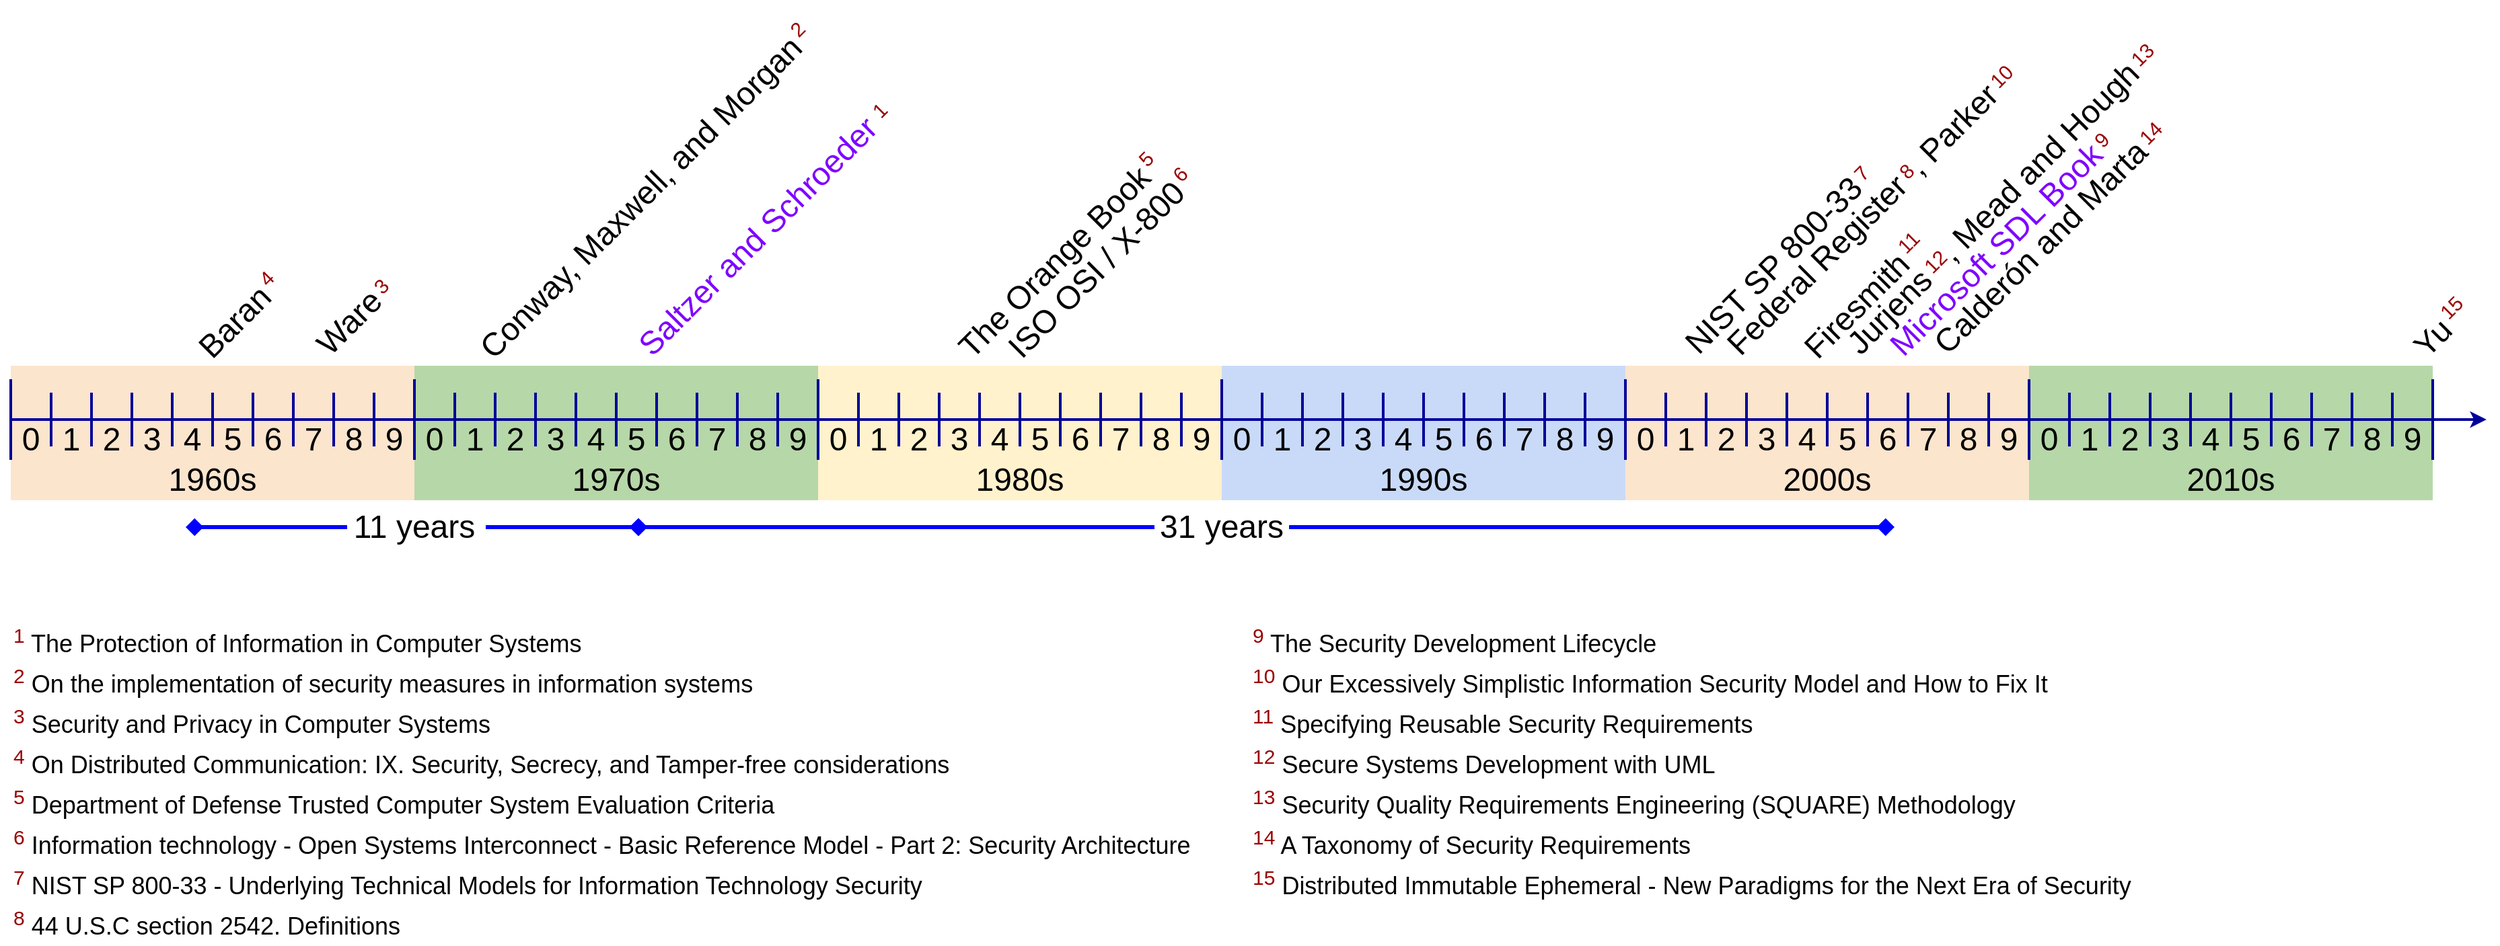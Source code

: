 <mxfile version="22.0.3" type="device">
  <diagram name="Page-1" id="gusNZirbSwCRtQc3CByx">
    <mxGraphModel dx="2473" dy="981" grid="1" gridSize="10" guides="1" tooltips="1" connect="1" arrows="1" fold="1" page="0" pageScale="1" pageWidth="850" pageHeight="1100" math="0" shadow="0">
      <root>
        <mxCell id="0" />
        <mxCell id="aqVbvqTBp94p9ZoE7eEu-1" value="timeline" parent="0" />
        <mxCell id="aqVbvqTBp94p9ZoE7eEu-119" value="" style="rounded=0;whiteSpace=wrap;html=1;strokeColor=none;fillColor=#fce5cd;" parent="aqVbvqTBp94p9ZoE7eEu-1" vertex="1">
          <mxGeometry x="40" y="560" width="300" height="100" as="geometry" />
        </mxCell>
        <mxCell id="aqVbvqTBp94p9ZoE7eEu-120" value="" style="rounded=0;whiteSpace=wrap;html=1;strokeColor=none;fillColor=#b6d7a8;" parent="aqVbvqTBp94p9ZoE7eEu-1" vertex="1">
          <mxGeometry x="340" y="560" width="300" height="100" as="geometry" />
        </mxCell>
        <mxCell id="aqVbvqTBp94p9ZoE7eEu-121" value="" style="rounded=0;whiteSpace=wrap;html=1;strokeColor=none;fillColor=#C9DAF8;" parent="aqVbvqTBp94p9ZoE7eEu-1" vertex="1">
          <mxGeometry x="940" y="560" width="300" height="100" as="geometry" />
        </mxCell>
        <mxCell id="aqVbvqTBp94p9ZoE7eEu-122" value="" style="rounded=0;whiteSpace=wrap;html=1;strokeColor=none;fillColor=#FFF2CC;" parent="aqVbvqTBp94p9ZoE7eEu-1" vertex="1">
          <mxGeometry x="640" y="560" width="300" height="100" as="geometry" />
        </mxCell>
        <mxCell id="aqVbvqTBp94p9ZoE7eEu-4" value="" style="endArrow=none;html=1;rounded=0;strokeWidth=2;strokeColor=#000099;" parent="aqVbvqTBp94p9ZoE7eEu-1" edge="1">
          <mxGeometry width="50" height="50" relative="1" as="geometry">
            <mxPoint x="40" y="630" as="sourcePoint" />
            <mxPoint x="40" y="570" as="targetPoint" />
          </mxGeometry>
        </mxCell>
        <mxCell id="aqVbvqTBp94p9ZoE7eEu-5" value="" style="endArrow=none;html=1;rounded=0;strokeWidth=2;strokeColor=#000099;" parent="aqVbvqTBp94p9ZoE7eEu-1" edge="1">
          <mxGeometry width="50" height="50" relative="1" as="geometry">
            <mxPoint x="70" y="620" as="sourcePoint" />
            <mxPoint x="70" y="580" as="targetPoint" />
          </mxGeometry>
        </mxCell>
        <mxCell id="aqVbvqTBp94p9ZoE7eEu-8" value="" style="endArrow=none;html=1;rounded=0;strokeWidth=2;strokeColor=#000099;" parent="aqVbvqTBp94p9ZoE7eEu-1" edge="1">
          <mxGeometry width="50" height="50" relative="1" as="geometry">
            <mxPoint x="100" y="620" as="sourcePoint" />
            <mxPoint x="100" y="580" as="targetPoint" />
          </mxGeometry>
        </mxCell>
        <mxCell id="aqVbvqTBp94p9ZoE7eEu-9" value="" style="endArrow=none;html=1;rounded=0;strokeWidth=2;strokeColor=#000099;" parent="aqVbvqTBp94p9ZoE7eEu-1" edge="1">
          <mxGeometry width="50" height="50" relative="1" as="geometry">
            <mxPoint x="130" y="620" as="sourcePoint" />
            <mxPoint x="130" y="580" as="targetPoint" />
          </mxGeometry>
        </mxCell>
        <mxCell id="aqVbvqTBp94p9ZoE7eEu-10" value="" style="endArrow=none;html=1;rounded=0;strokeWidth=2;strokeColor=#000099;" parent="aqVbvqTBp94p9ZoE7eEu-1" edge="1">
          <mxGeometry width="50" height="50" relative="1" as="geometry">
            <mxPoint x="160" y="620" as="sourcePoint" />
            <mxPoint x="160" y="580" as="targetPoint" />
          </mxGeometry>
        </mxCell>
        <mxCell id="aqVbvqTBp94p9ZoE7eEu-19" value="" style="endArrow=none;html=1;rounded=0;strokeWidth=2;strokeColor=#000099;" parent="aqVbvqTBp94p9ZoE7eEu-1" edge="1">
          <mxGeometry width="50" height="50" relative="1" as="geometry">
            <mxPoint x="190" y="620" as="sourcePoint" />
            <mxPoint x="190" y="580" as="targetPoint" />
          </mxGeometry>
        </mxCell>
        <mxCell id="aqVbvqTBp94p9ZoE7eEu-20" value="" style="endArrow=none;html=1;rounded=0;strokeWidth=2;strokeColor=#000099;" parent="aqVbvqTBp94p9ZoE7eEu-1" edge="1">
          <mxGeometry width="50" height="50" relative="1" as="geometry">
            <mxPoint x="220" y="620" as="sourcePoint" />
            <mxPoint x="220" y="580" as="targetPoint" />
          </mxGeometry>
        </mxCell>
        <mxCell id="aqVbvqTBp94p9ZoE7eEu-21" value="" style="endArrow=none;html=1;rounded=0;strokeWidth=2;strokeColor=#000099;" parent="aqVbvqTBp94p9ZoE7eEu-1" edge="1">
          <mxGeometry width="50" height="50" relative="1" as="geometry">
            <mxPoint x="250" y="620" as="sourcePoint" />
            <mxPoint x="250" y="580" as="targetPoint" />
          </mxGeometry>
        </mxCell>
        <mxCell id="aqVbvqTBp94p9ZoE7eEu-22" value="" style="endArrow=none;html=1;rounded=0;strokeWidth=2;strokeColor=#000099;" parent="aqVbvqTBp94p9ZoE7eEu-1" edge="1">
          <mxGeometry width="50" height="50" relative="1" as="geometry">
            <mxPoint x="280" y="620" as="sourcePoint" />
            <mxPoint x="280" y="580" as="targetPoint" />
          </mxGeometry>
        </mxCell>
        <mxCell id="aqVbvqTBp94p9ZoE7eEu-23" value="" style="endArrow=none;html=1;rounded=0;strokeWidth=2;strokeColor=#000099;" parent="aqVbvqTBp94p9ZoE7eEu-1" edge="1">
          <mxGeometry width="50" height="50" relative="1" as="geometry">
            <mxPoint x="310" y="620" as="sourcePoint" />
            <mxPoint x="310" y="580" as="targetPoint" />
          </mxGeometry>
        </mxCell>
        <mxCell id="aqVbvqTBp94p9ZoE7eEu-24" value="" style="endArrow=none;html=1;rounded=0;strokeWidth=2;strokeColor=#000099;" parent="aqVbvqTBp94p9ZoE7eEu-1" edge="1">
          <mxGeometry width="50" height="50" relative="1" as="geometry">
            <mxPoint x="400" y="620" as="sourcePoint" />
            <mxPoint x="400" y="580" as="targetPoint" />
          </mxGeometry>
        </mxCell>
        <mxCell id="aqVbvqTBp94p9ZoE7eEu-25" value="" style="endArrow=none;html=1;rounded=0;strokeWidth=2;strokeColor=#000099;" parent="aqVbvqTBp94p9ZoE7eEu-1" edge="1">
          <mxGeometry width="50" height="50" relative="1" as="geometry">
            <mxPoint x="370" y="620" as="sourcePoint" />
            <mxPoint x="370" y="580" as="targetPoint" />
          </mxGeometry>
        </mxCell>
        <mxCell id="aqVbvqTBp94p9ZoE7eEu-29" value="&lt;font style=&quot;font-size: 24px;&quot;&gt;0&lt;/font&gt;" style="text;html=1;strokeColor=none;fillColor=none;align=center;verticalAlign=middle;whiteSpace=wrap;rounded=0;" parent="aqVbvqTBp94p9ZoE7eEu-1" vertex="1">
          <mxGeometry x="40" y="600" width="30" height="30" as="geometry" />
        </mxCell>
        <mxCell id="aqVbvqTBp94p9ZoE7eEu-30" value="&lt;span style=&quot;font-size: 24px;&quot;&gt;1&lt;/span&gt;" style="text;html=1;strokeColor=none;fillColor=none;align=center;verticalAlign=middle;whiteSpace=wrap;rounded=0;" parent="aqVbvqTBp94p9ZoE7eEu-1" vertex="1">
          <mxGeometry x="70" y="600" width="30" height="30" as="geometry" />
        </mxCell>
        <mxCell id="aqVbvqTBp94p9ZoE7eEu-31" value="&lt;font style=&quot;font-size: 24px;&quot;&gt;3&lt;/font&gt;" style="text;html=1;strokeColor=none;fillColor=none;align=center;verticalAlign=middle;whiteSpace=wrap;rounded=0;" parent="aqVbvqTBp94p9ZoE7eEu-1" vertex="1">
          <mxGeometry x="130" y="600" width="30" height="30" as="geometry" />
        </mxCell>
        <mxCell id="aqVbvqTBp94p9ZoE7eEu-32" value="&lt;font style=&quot;font-size: 24px;&quot;&gt;2&lt;/font&gt;" style="text;html=1;strokeColor=none;fillColor=none;align=center;verticalAlign=middle;whiteSpace=wrap;rounded=0;" parent="aqVbvqTBp94p9ZoE7eEu-1" vertex="1">
          <mxGeometry x="100" y="600" width="30" height="30" as="geometry" />
        </mxCell>
        <mxCell id="aqVbvqTBp94p9ZoE7eEu-33" value="&lt;font style=&quot;font-size: 24px;&quot;&gt;4&lt;/font&gt;" style="text;html=1;strokeColor=none;fillColor=none;align=center;verticalAlign=middle;whiteSpace=wrap;rounded=0;" parent="aqVbvqTBp94p9ZoE7eEu-1" vertex="1">
          <mxGeometry x="160" y="600" width="30" height="30" as="geometry" />
        </mxCell>
        <mxCell id="aqVbvqTBp94p9ZoE7eEu-34" value="&lt;font style=&quot;font-size: 24px;&quot;&gt;5&lt;/font&gt;" style="text;html=1;strokeColor=none;fillColor=none;align=center;verticalAlign=middle;whiteSpace=wrap;rounded=0;" parent="aqVbvqTBp94p9ZoE7eEu-1" vertex="1">
          <mxGeometry x="190" y="600" width="30" height="30" as="geometry" />
        </mxCell>
        <mxCell id="aqVbvqTBp94p9ZoE7eEu-35" value="&lt;font style=&quot;font-size: 24px;&quot;&gt;6&lt;/font&gt;" style="text;html=1;strokeColor=none;fillColor=none;align=center;verticalAlign=middle;whiteSpace=wrap;rounded=0;" parent="aqVbvqTBp94p9ZoE7eEu-1" vertex="1">
          <mxGeometry x="220" y="600" width="30" height="30" as="geometry" />
        </mxCell>
        <mxCell id="aqVbvqTBp94p9ZoE7eEu-36" value="&lt;font style=&quot;font-size: 24px;&quot;&gt;7&lt;/font&gt;" style="text;html=1;strokeColor=none;fillColor=none;align=center;verticalAlign=middle;whiteSpace=wrap;rounded=0;" parent="aqVbvqTBp94p9ZoE7eEu-1" vertex="1">
          <mxGeometry x="250" y="600" width="30" height="30" as="geometry" />
        </mxCell>
        <mxCell id="aqVbvqTBp94p9ZoE7eEu-37" value="&lt;font style=&quot;font-size: 24px;&quot;&gt;8&lt;/font&gt;" style="text;html=1;strokeColor=none;fillColor=none;align=center;verticalAlign=middle;whiteSpace=wrap;rounded=0;" parent="aqVbvqTBp94p9ZoE7eEu-1" vertex="1">
          <mxGeometry x="280" y="600" width="30" height="30" as="geometry" />
        </mxCell>
        <mxCell id="aqVbvqTBp94p9ZoE7eEu-38" value="&lt;font style=&quot;font-size: 24px;&quot;&gt;9&lt;/font&gt;" style="text;html=1;strokeColor=none;fillColor=none;align=center;verticalAlign=middle;whiteSpace=wrap;rounded=0;" parent="aqVbvqTBp94p9ZoE7eEu-1" vertex="1">
          <mxGeometry x="310" y="600" width="30" height="30" as="geometry" />
        </mxCell>
        <mxCell id="aqVbvqTBp94p9ZoE7eEu-41" value="" style="endArrow=none;html=1;rounded=0;strokeWidth=2;strokeColor=#000099;" parent="aqVbvqTBp94p9ZoE7eEu-1" edge="1">
          <mxGeometry width="50" height="50" relative="1" as="geometry">
            <mxPoint x="340" y="630" as="sourcePoint" />
            <mxPoint x="340" y="570" as="targetPoint" />
          </mxGeometry>
        </mxCell>
        <mxCell id="aqVbvqTBp94p9ZoE7eEu-42" value="" style="endArrow=none;html=1;rounded=0;strokeWidth=2;strokeColor=#000099;" parent="aqVbvqTBp94p9ZoE7eEu-1" edge="1">
          <mxGeometry width="50" height="50" relative="1" as="geometry">
            <mxPoint x="430" y="620" as="sourcePoint" />
            <mxPoint x="430" y="580" as="targetPoint" />
          </mxGeometry>
        </mxCell>
        <mxCell id="aqVbvqTBp94p9ZoE7eEu-43" value="" style="endArrow=none;html=1;rounded=0;strokeWidth=2;strokeColor=#000099;" parent="aqVbvqTBp94p9ZoE7eEu-1" edge="1">
          <mxGeometry width="50" height="50" relative="1" as="geometry">
            <mxPoint x="460" y="620" as="sourcePoint" />
            <mxPoint x="460" y="580" as="targetPoint" />
          </mxGeometry>
        </mxCell>
        <mxCell id="aqVbvqTBp94p9ZoE7eEu-44" value="" style="endArrow=none;html=1;rounded=0;strokeWidth=2;strokeColor=#000099;" parent="aqVbvqTBp94p9ZoE7eEu-1" edge="1">
          <mxGeometry width="50" height="50" relative="1" as="geometry">
            <mxPoint x="490" y="620" as="sourcePoint" />
            <mxPoint x="490" y="580" as="targetPoint" />
          </mxGeometry>
        </mxCell>
        <mxCell id="aqVbvqTBp94p9ZoE7eEu-45" value="" style="endArrow=none;html=1;rounded=0;strokeWidth=2;strokeColor=#000099;" parent="aqVbvqTBp94p9ZoE7eEu-1" edge="1">
          <mxGeometry width="50" height="50" relative="1" as="geometry">
            <mxPoint x="520" y="620" as="sourcePoint" />
            <mxPoint x="520" y="580" as="targetPoint" />
          </mxGeometry>
        </mxCell>
        <mxCell id="aqVbvqTBp94p9ZoE7eEu-46" value="" style="endArrow=none;html=1;rounded=0;strokeWidth=2;strokeColor=#000099;" parent="aqVbvqTBp94p9ZoE7eEu-1" edge="1">
          <mxGeometry width="50" height="50" relative="1" as="geometry">
            <mxPoint x="550" y="620" as="sourcePoint" />
            <mxPoint x="550" y="580" as="targetPoint" />
          </mxGeometry>
        </mxCell>
        <mxCell id="aqVbvqTBp94p9ZoE7eEu-47" value="" style="endArrow=none;html=1;rounded=0;strokeWidth=2;strokeColor=#000099;" parent="aqVbvqTBp94p9ZoE7eEu-1" edge="1">
          <mxGeometry width="50" height="50" relative="1" as="geometry">
            <mxPoint x="580" y="620" as="sourcePoint" />
            <mxPoint x="580" y="580" as="targetPoint" />
          </mxGeometry>
        </mxCell>
        <mxCell id="aqVbvqTBp94p9ZoE7eEu-48" value="" style="endArrow=none;html=1;rounded=0;strokeWidth=2;strokeColor=#000099;" parent="aqVbvqTBp94p9ZoE7eEu-1" edge="1">
          <mxGeometry width="50" height="50" relative="1" as="geometry">
            <mxPoint x="610" y="620" as="sourcePoint" />
            <mxPoint x="610" y="580" as="targetPoint" />
          </mxGeometry>
        </mxCell>
        <mxCell id="aqVbvqTBp94p9ZoE7eEu-49" value="" style="endArrow=none;html=1;rounded=0;strokeWidth=2;strokeColor=#000099;" parent="aqVbvqTBp94p9ZoE7eEu-1" edge="1">
          <mxGeometry width="50" height="50" relative="1" as="geometry">
            <mxPoint x="760" y="620" as="sourcePoint" />
            <mxPoint x="760" y="580" as="targetPoint" />
          </mxGeometry>
        </mxCell>
        <mxCell id="aqVbvqTBp94p9ZoE7eEu-50" value="" style="endArrow=none;html=1;rounded=0;strokeWidth=2;strokeColor=#000099;" parent="aqVbvqTBp94p9ZoE7eEu-1" edge="1">
          <mxGeometry width="50" height="50" relative="1" as="geometry">
            <mxPoint x="670" y="620" as="sourcePoint" />
            <mxPoint x="670" y="580" as="targetPoint" />
          </mxGeometry>
        </mxCell>
        <mxCell id="aqVbvqTBp94p9ZoE7eEu-51" value="" style="endArrow=none;html=1;rounded=0;strokeWidth=2;strokeColor=#000099;" parent="aqVbvqTBp94p9ZoE7eEu-1" edge="1">
          <mxGeometry width="50" height="50" relative="1" as="geometry">
            <mxPoint x="700" y="620" as="sourcePoint" />
            <mxPoint x="700" y="580" as="targetPoint" />
          </mxGeometry>
        </mxCell>
        <mxCell id="aqVbvqTBp94p9ZoE7eEu-52" value="" style="endArrow=none;html=1;rounded=0;strokeWidth=2;strokeColor=#000099;" parent="aqVbvqTBp94p9ZoE7eEu-1" edge="1">
          <mxGeometry width="50" height="50" relative="1" as="geometry">
            <mxPoint x="730" y="620" as="sourcePoint" />
            <mxPoint x="730" y="580" as="targetPoint" />
          </mxGeometry>
        </mxCell>
        <mxCell id="aqVbvqTBp94p9ZoE7eEu-65" value="" style="endArrow=none;html=1;rounded=0;strokeWidth=2;strokeColor=#000099;" parent="aqVbvqTBp94p9ZoE7eEu-1" edge="1">
          <mxGeometry width="50" height="50" relative="1" as="geometry">
            <mxPoint x="640" y="630" as="sourcePoint" />
            <mxPoint x="640" y="570" as="targetPoint" />
          </mxGeometry>
        </mxCell>
        <mxCell id="aqVbvqTBp94p9ZoE7eEu-66" value="" style="endArrow=none;html=1;rounded=0;strokeWidth=2;strokeColor=#000099;" parent="aqVbvqTBp94p9ZoE7eEu-1" edge="1">
          <mxGeometry width="50" height="50" relative="1" as="geometry">
            <mxPoint x="790" y="620" as="sourcePoint" />
            <mxPoint x="790" y="580" as="targetPoint" />
          </mxGeometry>
        </mxCell>
        <mxCell id="aqVbvqTBp94p9ZoE7eEu-67" value="" style="endArrow=none;html=1;rounded=0;strokeWidth=2;strokeColor=#000099;" parent="aqVbvqTBp94p9ZoE7eEu-1" edge="1">
          <mxGeometry width="50" height="50" relative="1" as="geometry">
            <mxPoint x="820" y="620" as="sourcePoint" />
            <mxPoint x="820" y="580" as="targetPoint" />
          </mxGeometry>
        </mxCell>
        <mxCell id="aqVbvqTBp94p9ZoE7eEu-68" value="" style="endArrow=none;html=1;rounded=0;strokeWidth=2;strokeColor=#000099;" parent="aqVbvqTBp94p9ZoE7eEu-1" edge="1">
          <mxGeometry width="50" height="50" relative="1" as="geometry">
            <mxPoint x="850" y="620" as="sourcePoint" />
            <mxPoint x="850" y="580" as="targetPoint" />
          </mxGeometry>
        </mxCell>
        <mxCell id="aqVbvqTBp94p9ZoE7eEu-69" value="" style="endArrow=none;html=1;rounded=0;strokeWidth=2;strokeColor=#000099;" parent="aqVbvqTBp94p9ZoE7eEu-1" edge="1">
          <mxGeometry width="50" height="50" relative="1" as="geometry">
            <mxPoint x="880" y="620" as="sourcePoint" />
            <mxPoint x="880" y="580" as="targetPoint" />
          </mxGeometry>
        </mxCell>
        <mxCell id="aqVbvqTBp94p9ZoE7eEu-70" value="" style="endArrow=none;html=1;rounded=0;strokeWidth=2;strokeColor=#000099;" parent="aqVbvqTBp94p9ZoE7eEu-1" edge="1">
          <mxGeometry width="50" height="50" relative="1" as="geometry">
            <mxPoint x="910" y="620" as="sourcePoint" />
            <mxPoint x="910" y="580" as="targetPoint" />
          </mxGeometry>
        </mxCell>
        <mxCell id="aqVbvqTBp94p9ZoE7eEu-71" value="" style="endArrow=none;html=1;rounded=0;strokeWidth=2;strokeColor=#000099;" parent="aqVbvqTBp94p9ZoE7eEu-1" edge="1">
          <mxGeometry width="50" height="50" relative="1" as="geometry">
            <mxPoint x="1120" y="620" as="sourcePoint" />
            <mxPoint x="1120" y="580" as="targetPoint" />
          </mxGeometry>
        </mxCell>
        <mxCell id="aqVbvqTBp94p9ZoE7eEu-72" value="" style="endArrow=none;html=1;rounded=0;strokeWidth=2;strokeColor=#000099;" parent="aqVbvqTBp94p9ZoE7eEu-1" edge="1">
          <mxGeometry width="50" height="50" relative="1" as="geometry">
            <mxPoint x="970" y="620" as="sourcePoint" />
            <mxPoint x="970" y="580" as="targetPoint" />
          </mxGeometry>
        </mxCell>
        <mxCell id="aqVbvqTBp94p9ZoE7eEu-73" value="" style="endArrow=none;html=1;rounded=0;strokeWidth=2;strokeColor=#000099;" parent="aqVbvqTBp94p9ZoE7eEu-1" edge="1">
          <mxGeometry width="50" height="50" relative="1" as="geometry">
            <mxPoint x="1000" y="620" as="sourcePoint" />
            <mxPoint x="1000" y="580" as="targetPoint" />
          </mxGeometry>
        </mxCell>
        <mxCell id="aqVbvqTBp94p9ZoE7eEu-74" value="" style="endArrow=none;html=1;rounded=0;strokeWidth=2;strokeColor=#000099;" parent="aqVbvqTBp94p9ZoE7eEu-1" edge="1">
          <mxGeometry width="50" height="50" relative="1" as="geometry">
            <mxPoint x="1030" y="620" as="sourcePoint" />
            <mxPoint x="1030" y="580" as="targetPoint" />
          </mxGeometry>
        </mxCell>
        <mxCell id="aqVbvqTBp94p9ZoE7eEu-75" value="" style="endArrow=none;html=1;rounded=0;strokeWidth=2;strokeColor=#000099;" parent="aqVbvqTBp94p9ZoE7eEu-1" edge="1">
          <mxGeometry width="50" height="50" relative="1" as="geometry">
            <mxPoint x="1060" y="620" as="sourcePoint" />
            <mxPoint x="1060" y="580" as="targetPoint" />
          </mxGeometry>
        </mxCell>
        <mxCell id="aqVbvqTBp94p9ZoE7eEu-76" value="" style="endArrow=none;html=1;rounded=0;strokeWidth=2;strokeColor=#000099;" parent="aqVbvqTBp94p9ZoE7eEu-1" edge="1">
          <mxGeometry width="50" height="50" relative="1" as="geometry">
            <mxPoint x="1090" y="620" as="sourcePoint" />
            <mxPoint x="1090" y="580" as="targetPoint" />
          </mxGeometry>
        </mxCell>
        <mxCell id="aqVbvqTBp94p9ZoE7eEu-89" value="" style="endArrow=none;html=1;rounded=0;strokeWidth=2;strokeColor=#000099;" parent="aqVbvqTBp94p9ZoE7eEu-1" edge="1">
          <mxGeometry width="50" height="50" relative="1" as="geometry">
            <mxPoint x="940" y="630" as="sourcePoint" />
            <mxPoint x="940" y="570" as="targetPoint" />
          </mxGeometry>
        </mxCell>
        <mxCell id="aqVbvqTBp94p9ZoE7eEu-90" value="" style="endArrow=none;html=1;rounded=0;strokeWidth=2;strokeColor=#000099;" parent="aqVbvqTBp94p9ZoE7eEu-1" edge="1">
          <mxGeometry width="50" height="50" relative="1" as="geometry">
            <mxPoint x="1150" y="620" as="sourcePoint" />
            <mxPoint x="1150" y="580" as="targetPoint" />
          </mxGeometry>
        </mxCell>
        <mxCell id="aqVbvqTBp94p9ZoE7eEu-91" value="" style="endArrow=none;html=1;rounded=0;strokeWidth=2;strokeColor=#000099;" parent="aqVbvqTBp94p9ZoE7eEu-1" edge="1">
          <mxGeometry width="50" height="50" relative="1" as="geometry">
            <mxPoint x="1180" y="620" as="sourcePoint" />
            <mxPoint x="1180" y="580" as="targetPoint" />
          </mxGeometry>
        </mxCell>
        <mxCell id="aqVbvqTBp94p9ZoE7eEu-92" value="" style="endArrow=none;html=1;rounded=0;strokeWidth=2;strokeColor=#000099;" parent="aqVbvqTBp94p9ZoE7eEu-1" edge="1">
          <mxGeometry width="50" height="50" relative="1" as="geometry">
            <mxPoint x="1210" y="620" as="sourcePoint" />
            <mxPoint x="1210" y="580" as="targetPoint" />
          </mxGeometry>
        </mxCell>
        <mxCell id="aqVbvqTBp94p9ZoE7eEu-115" value="&lt;font style=&quot;font-size: 24px;&quot;&gt;1960s&lt;/font&gt;" style="text;html=1;strokeColor=none;fillColor=none;align=center;verticalAlign=middle;whiteSpace=wrap;rounded=0;" parent="aqVbvqTBp94p9ZoE7eEu-1" vertex="1">
          <mxGeometry x="40" y="630" width="300" height="30" as="geometry" />
        </mxCell>
        <mxCell id="aqVbvqTBp94p9ZoE7eEu-116" value="&lt;font style=&quot;font-size: 24px;&quot;&gt;1970s&lt;/font&gt;" style="text;html=1;strokeColor=none;fillColor=none;align=center;verticalAlign=middle;whiteSpace=wrap;rounded=0;" parent="aqVbvqTBp94p9ZoE7eEu-1" vertex="1">
          <mxGeometry x="340" y="630" width="300" height="30" as="geometry" />
        </mxCell>
        <mxCell id="aqVbvqTBp94p9ZoE7eEu-117" value="&lt;font style=&quot;font-size: 24px;&quot;&gt;1990s&lt;/font&gt;" style="text;html=1;strokeColor=none;fillColor=none;align=center;verticalAlign=middle;whiteSpace=wrap;rounded=0;" parent="aqVbvqTBp94p9ZoE7eEu-1" vertex="1">
          <mxGeometry x="940" y="630" width="300" height="30" as="geometry" />
        </mxCell>
        <mxCell id="aqVbvqTBp94p9ZoE7eEu-118" value="&lt;font style=&quot;font-size: 24px;&quot;&gt;1980s&lt;/font&gt;" style="text;html=1;strokeColor=none;fillColor=none;align=center;verticalAlign=middle;whiteSpace=wrap;rounded=0;" parent="aqVbvqTBp94p9ZoE7eEu-1" vertex="1">
          <mxGeometry x="640" y="630" width="300" height="30" as="geometry" />
        </mxCell>
        <mxCell id="MMa_PPsF2fyLMhipfHgI-11" value="&lt;font style=&quot;font-size: 24px;&quot;&gt;0&lt;/font&gt;" style="text;html=1;strokeColor=none;fillColor=none;align=center;verticalAlign=middle;whiteSpace=wrap;rounded=0;" parent="aqVbvqTBp94p9ZoE7eEu-1" vertex="1">
          <mxGeometry x="340" y="600" width="30" height="30" as="geometry" />
        </mxCell>
        <mxCell id="MMa_PPsF2fyLMhipfHgI-12" value="&lt;span style=&quot;font-size: 24px;&quot;&gt;1&lt;/span&gt;" style="text;html=1;strokeColor=none;fillColor=none;align=center;verticalAlign=middle;whiteSpace=wrap;rounded=0;" parent="aqVbvqTBp94p9ZoE7eEu-1" vertex="1">
          <mxGeometry x="370" y="600" width="30" height="30" as="geometry" />
        </mxCell>
        <mxCell id="MMa_PPsF2fyLMhipfHgI-13" value="&lt;font style=&quot;font-size: 24px;&quot;&gt;3&lt;/font&gt;" style="text;html=1;strokeColor=none;fillColor=none;align=center;verticalAlign=middle;whiteSpace=wrap;rounded=0;" parent="aqVbvqTBp94p9ZoE7eEu-1" vertex="1">
          <mxGeometry x="430" y="600" width="30" height="30" as="geometry" />
        </mxCell>
        <mxCell id="MMa_PPsF2fyLMhipfHgI-14" value="&lt;font style=&quot;font-size: 24px;&quot;&gt;2&lt;/font&gt;" style="text;html=1;strokeColor=none;fillColor=none;align=center;verticalAlign=middle;whiteSpace=wrap;rounded=0;" parent="aqVbvqTBp94p9ZoE7eEu-1" vertex="1">
          <mxGeometry x="400" y="600" width="30" height="30" as="geometry" />
        </mxCell>
        <mxCell id="MMa_PPsF2fyLMhipfHgI-15" value="&lt;font style=&quot;font-size: 24px;&quot;&gt;4&lt;/font&gt;" style="text;html=1;strokeColor=none;fillColor=none;align=center;verticalAlign=middle;whiteSpace=wrap;rounded=0;" parent="aqVbvqTBp94p9ZoE7eEu-1" vertex="1">
          <mxGeometry x="460" y="600" width="30" height="30" as="geometry" />
        </mxCell>
        <mxCell id="MMa_PPsF2fyLMhipfHgI-16" value="&lt;font style=&quot;font-size: 24px;&quot;&gt;5&lt;/font&gt;" style="text;html=1;strokeColor=none;fillColor=none;align=center;verticalAlign=middle;whiteSpace=wrap;rounded=0;" parent="aqVbvqTBp94p9ZoE7eEu-1" vertex="1">
          <mxGeometry x="490" y="600" width="30" height="30" as="geometry" />
        </mxCell>
        <mxCell id="MMa_PPsF2fyLMhipfHgI-17" value="&lt;font style=&quot;font-size: 24px;&quot;&gt;6&lt;/font&gt;" style="text;html=1;strokeColor=none;fillColor=none;align=center;verticalAlign=middle;whiteSpace=wrap;rounded=0;" parent="aqVbvqTBp94p9ZoE7eEu-1" vertex="1">
          <mxGeometry x="520" y="600" width="30" height="30" as="geometry" />
        </mxCell>
        <mxCell id="MMa_PPsF2fyLMhipfHgI-18" value="&lt;font style=&quot;font-size: 24px;&quot;&gt;7&lt;/font&gt;" style="text;html=1;strokeColor=none;fillColor=none;align=center;verticalAlign=middle;whiteSpace=wrap;rounded=0;" parent="aqVbvqTBp94p9ZoE7eEu-1" vertex="1">
          <mxGeometry x="550" y="600" width="30" height="30" as="geometry" />
        </mxCell>
        <mxCell id="MMa_PPsF2fyLMhipfHgI-19" value="&lt;font style=&quot;font-size: 24px;&quot;&gt;8&lt;/font&gt;" style="text;html=1;strokeColor=none;fillColor=none;align=center;verticalAlign=middle;whiteSpace=wrap;rounded=0;" parent="aqVbvqTBp94p9ZoE7eEu-1" vertex="1">
          <mxGeometry x="580" y="600" width="30" height="30" as="geometry" />
        </mxCell>
        <mxCell id="MMa_PPsF2fyLMhipfHgI-20" value="&lt;font style=&quot;font-size: 24px;&quot;&gt;9&lt;/font&gt;" style="text;html=1;strokeColor=none;fillColor=none;align=center;verticalAlign=middle;whiteSpace=wrap;rounded=0;" parent="aqVbvqTBp94p9ZoE7eEu-1" vertex="1">
          <mxGeometry x="610" y="600" width="30" height="30" as="geometry" />
        </mxCell>
        <mxCell id="MMa_PPsF2fyLMhipfHgI-21" value="&lt;font style=&quot;font-size: 24px;&quot;&gt;0&lt;/font&gt;" style="text;html=1;strokeColor=none;fillColor=none;align=center;verticalAlign=middle;whiteSpace=wrap;rounded=0;" parent="aqVbvqTBp94p9ZoE7eEu-1" vertex="1">
          <mxGeometry x="640" y="600" width="30" height="30" as="geometry" />
        </mxCell>
        <mxCell id="MMa_PPsF2fyLMhipfHgI-22" value="&lt;span style=&quot;font-size: 24px;&quot;&gt;1&lt;/span&gt;" style="text;html=1;strokeColor=none;fillColor=none;align=center;verticalAlign=middle;whiteSpace=wrap;rounded=0;" parent="aqVbvqTBp94p9ZoE7eEu-1" vertex="1">
          <mxGeometry x="670" y="600" width="30" height="30" as="geometry" />
        </mxCell>
        <mxCell id="MMa_PPsF2fyLMhipfHgI-23" value="&lt;font style=&quot;font-size: 24px;&quot;&gt;3&lt;/font&gt;" style="text;html=1;strokeColor=none;fillColor=none;align=center;verticalAlign=middle;whiteSpace=wrap;rounded=0;" parent="aqVbvqTBp94p9ZoE7eEu-1" vertex="1">
          <mxGeometry x="730" y="600" width="30" height="30" as="geometry" />
        </mxCell>
        <mxCell id="MMa_PPsF2fyLMhipfHgI-24" value="&lt;font style=&quot;font-size: 24px;&quot;&gt;2&lt;/font&gt;" style="text;html=1;strokeColor=none;fillColor=none;align=center;verticalAlign=middle;whiteSpace=wrap;rounded=0;" parent="aqVbvqTBp94p9ZoE7eEu-1" vertex="1">
          <mxGeometry x="700" y="600" width="30" height="30" as="geometry" />
        </mxCell>
        <mxCell id="MMa_PPsF2fyLMhipfHgI-25" value="&lt;font style=&quot;font-size: 24px;&quot;&gt;4&lt;/font&gt;" style="text;html=1;strokeColor=none;fillColor=none;align=center;verticalAlign=middle;whiteSpace=wrap;rounded=0;" parent="aqVbvqTBp94p9ZoE7eEu-1" vertex="1">
          <mxGeometry x="760" y="600" width="30" height="30" as="geometry" />
        </mxCell>
        <mxCell id="MMa_PPsF2fyLMhipfHgI-26" value="&lt;font style=&quot;font-size: 24px;&quot;&gt;5&lt;/font&gt;" style="text;html=1;strokeColor=none;fillColor=none;align=center;verticalAlign=middle;whiteSpace=wrap;rounded=0;" parent="aqVbvqTBp94p9ZoE7eEu-1" vertex="1">
          <mxGeometry x="790" y="600" width="30" height="30" as="geometry" />
        </mxCell>
        <mxCell id="MMa_PPsF2fyLMhipfHgI-27" value="&lt;font style=&quot;font-size: 24px;&quot;&gt;6&lt;/font&gt;" style="text;html=1;strokeColor=none;fillColor=none;align=center;verticalAlign=middle;whiteSpace=wrap;rounded=0;" parent="aqVbvqTBp94p9ZoE7eEu-1" vertex="1">
          <mxGeometry x="820" y="600" width="30" height="30" as="geometry" />
        </mxCell>
        <mxCell id="MMa_PPsF2fyLMhipfHgI-28" value="&lt;font style=&quot;font-size: 24px;&quot;&gt;7&lt;/font&gt;" style="text;html=1;strokeColor=none;fillColor=none;align=center;verticalAlign=middle;whiteSpace=wrap;rounded=0;" parent="aqVbvqTBp94p9ZoE7eEu-1" vertex="1">
          <mxGeometry x="850" y="600" width="30" height="30" as="geometry" />
        </mxCell>
        <mxCell id="MMa_PPsF2fyLMhipfHgI-29" value="&lt;font style=&quot;font-size: 24px;&quot;&gt;8&lt;/font&gt;" style="text;html=1;strokeColor=none;fillColor=none;align=center;verticalAlign=middle;whiteSpace=wrap;rounded=0;" parent="aqVbvqTBp94p9ZoE7eEu-1" vertex="1">
          <mxGeometry x="880" y="600" width="30" height="30" as="geometry" />
        </mxCell>
        <mxCell id="MMa_PPsF2fyLMhipfHgI-30" value="&lt;font style=&quot;font-size: 24px;&quot;&gt;9&lt;/font&gt;" style="text;html=1;strokeColor=none;fillColor=none;align=center;verticalAlign=middle;whiteSpace=wrap;rounded=0;" parent="aqVbvqTBp94p9ZoE7eEu-1" vertex="1">
          <mxGeometry x="910" y="600" width="30" height="30" as="geometry" />
        </mxCell>
        <mxCell id="MMa_PPsF2fyLMhipfHgI-31" value="&lt;font style=&quot;font-size: 24px;&quot;&gt;0&lt;/font&gt;" style="text;html=1;strokeColor=none;fillColor=none;align=center;verticalAlign=middle;whiteSpace=wrap;rounded=0;" parent="aqVbvqTBp94p9ZoE7eEu-1" vertex="1">
          <mxGeometry x="940" y="600" width="30" height="30" as="geometry" />
        </mxCell>
        <mxCell id="MMa_PPsF2fyLMhipfHgI-32" value="&lt;span style=&quot;font-size: 24px;&quot;&gt;1&lt;/span&gt;" style="text;html=1;strokeColor=none;fillColor=none;align=center;verticalAlign=middle;whiteSpace=wrap;rounded=0;" parent="aqVbvqTBp94p9ZoE7eEu-1" vertex="1">
          <mxGeometry x="970" y="600" width="30" height="30" as="geometry" />
        </mxCell>
        <mxCell id="MMa_PPsF2fyLMhipfHgI-33" value="&lt;font style=&quot;font-size: 24px;&quot;&gt;3&lt;/font&gt;" style="text;html=1;strokeColor=none;fillColor=none;align=center;verticalAlign=middle;whiteSpace=wrap;rounded=0;" parent="aqVbvqTBp94p9ZoE7eEu-1" vertex="1">
          <mxGeometry x="1030" y="600" width="30" height="30" as="geometry" />
        </mxCell>
        <mxCell id="MMa_PPsF2fyLMhipfHgI-34" value="&lt;font style=&quot;font-size: 24px;&quot;&gt;2&lt;/font&gt;" style="text;html=1;strokeColor=none;fillColor=none;align=center;verticalAlign=middle;whiteSpace=wrap;rounded=0;" parent="aqVbvqTBp94p9ZoE7eEu-1" vertex="1">
          <mxGeometry x="1000" y="600" width="30" height="30" as="geometry" />
        </mxCell>
        <mxCell id="MMa_PPsF2fyLMhipfHgI-35" value="&lt;font style=&quot;font-size: 24px;&quot;&gt;4&lt;/font&gt;" style="text;html=1;strokeColor=none;fillColor=none;align=center;verticalAlign=middle;whiteSpace=wrap;rounded=0;" parent="aqVbvqTBp94p9ZoE7eEu-1" vertex="1">
          <mxGeometry x="1060" y="600" width="30" height="30" as="geometry" />
        </mxCell>
        <mxCell id="MMa_PPsF2fyLMhipfHgI-36" value="&lt;font style=&quot;font-size: 24px;&quot;&gt;5&lt;/font&gt;" style="text;html=1;strokeColor=none;fillColor=none;align=center;verticalAlign=middle;whiteSpace=wrap;rounded=0;" parent="aqVbvqTBp94p9ZoE7eEu-1" vertex="1">
          <mxGeometry x="1090" y="600" width="30" height="30" as="geometry" />
        </mxCell>
        <mxCell id="MMa_PPsF2fyLMhipfHgI-37" value="&lt;font style=&quot;font-size: 24px;&quot;&gt;6&lt;/font&gt;" style="text;html=1;strokeColor=none;fillColor=none;align=center;verticalAlign=middle;whiteSpace=wrap;rounded=0;" parent="aqVbvqTBp94p9ZoE7eEu-1" vertex="1">
          <mxGeometry x="1120" y="600" width="30" height="30" as="geometry" />
        </mxCell>
        <mxCell id="MMa_PPsF2fyLMhipfHgI-38" value="&lt;font style=&quot;font-size: 24px;&quot;&gt;7&lt;/font&gt;" style="text;html=1;strokeColor=none;fillColor=none;align=center;verticalAlign=middle;whiteSpace=wrap;rounded=0;" parent="aqVbvqTBp94p9ZoE7eEu-1" vertex="1">
          <mxGeometry x="1150" y="600" width="30" height="30" as="geometry" />
        </mxCell>
        <mxCell id="MMa_PPsF2fyLMhipfHgI-39" value="&lt;font style=&quot;font-size: 24px;&quot;&gt;8&lt;/font&gt;" style="text;html=1;strokeColor=none;fillColor=none;align=center;verticalAlign=middle;whiteSpace=wrap;rounded=0;" parent="aqVbvqTBp94p9ZoE7eEu-1" vertex="1">
          <mxGeometry x="1180" y="600" width="30" height="30" as="geometry" />
        </mxCell>
        <mxCell id="MMa_PPsF2fyLMhipfHgI-40" value="&lt;font style=&quot;font-size: 24px;&quot;&gt;9&lt;/font&gt;" style="text;html=1;strokeColor=none;fillColor=none;align=center;verticalAlign=middle;whiteSpace=wrap;rounded=0;" parent="aqVbvqTBp94p9ZoE7eEu-1" vertex="1">
          <mxGeometry x="1210" y="600" width="30" height="30" as="geometry" />
        </mxCell>
        <mxCell id="MMa_PPsF2fyLMhipfHgI-42" value="" style="rounded=0;whiteSpace=wrap;html=1;strokeColor=none;fillColor=#fce5cd;" parent="aqVbvqTBp94p9ZoE7eEu-1" vertex="1">
          <mxGeometry x="1240" y="560" width="300" height="100" as="geometry" />
        </mxCell>
        <mxCell id="MMa_PPsF2fyLMhipfHgI-43" value="" style="endArrow=none;html=1;rounded=0;strokeWidth=2;strokeColor=#000099;" parent="aqVbvqTBp94p9ZoE7eEu-1" edge="1">
          <mxGeometry width="50" height="50" relative="1" as="geometry">
            <mxPoint x="1240" y="630" as="sourcePoint" />
            <mxPoint x="1240" y="570" as="targetPoint" />
          </mxGeometry>
        </mxCell>
        <mxCell id="MMa_PPsF2fyLMhipfHgI-44" value="" style="endArrow=none;html=1;rounded=0;strokeWidth=2;strokeColor=#000099;" parent="aqVbvqTBp94p9ZoE7eEu-1" edge="1">
          <mxGeometry width="50" height="50" relative="1" as="geometry">
            <mxPoint x="1270" y="620" as="sourcePoint" />
            <mxPoint x="1270" y="580" as="targetPoint" />
          </mxGeometry>
        </mxCell>
        <mxCell id="MMa_PPsF2fyLMhipfHgI-45" value="" style="endArrow=none;html=1;rounded=0;strokeWidth=2;strokeColor=#000099;" parent="aqVbvqTBp94p9ZoE7eEu-1" edge="1">
          <mxGeometry width="50" height="50" relative="1" as="geometry">
            <mxPoint x="1300" y="620" as="sourcePoint" />
            <mxPoint x="1300" y="580" as="targetPoint" />
          </mxGeometry>
        </mxCell>
        <mxCell id="MMa_PPsF2fyLMhipfHgI-46" value="" style="endArrow=none;html=1;rounded=0;strokeWidth=2;strokeColor=#000099;" parent="aqVbvqTBp94p9ZoE7eEu-1" edge="1">
          <mxGeometry width="50" height="50" relative="1" as="geometry">
            <mxPoint x="1330" y="620" as="sourcePoint" />
            <mxPoint x="1330" y="580" as="targetPoint" />
          </mxGeometry>
        </mxCell>
        <mxCell id="MMa_PPsF2fyLMhipfHgI-47" value="" style="endArrow=none;html=1;rounded=0;strokeWidth=2;strokeColor=#000099;" parent="aqVbvqTBp94p9ZoE7eEu-1" edge="1">
          <mxGeometry width="50" height="50" relative="1" as="geometry">
            <mxPoint x="1360" y="620" as="sourcePoint" />
            <mxPoint x="1360" y="580" as="targetPoint" />
          </mxGeometry>
        </mxCell>
        <mxCell id="MMa_PPsF2fyLMhipfHgI-48" value="" style="endArrow=none;html=1;rounded=0;strokeWidth=2;strokeColor=#000099;" parent="aqVbvqTBp94p9ZoE7eEu-1" edge="1">
          <mxGeometry width="50" height="50" relative="1" as="geometry">
            <mxPoint x="1390" y="620" as="sourcePoint" />
            <mxPoint x="1390" y="580" as="targetPoint" />
          </mxGeometry>
        </mxCell>
        <mxCell id="MMa_PPsF2fyLMhipfHgI-49" value="" style="endArrow=none;html=1;rounded=0;strokeWidth=2;strokeColor=#000099;" parent="aqVbvqTBp94p9ZoE7eEu-1" edge="1">
          <mxGeometry width="50" height="50" relative="1" as="geometry">
            <mxPoint x="1420" y="620" as="sourcePoint" />
            <mxPoint x="1420" y="580" as="targetPoint" />
          </mxGeometry>
        </mxCell>
        <mxCell id="MMa_PPsF2fyLMhipfHgI-50" value="" style="endArrow=none;html=1;rounded=0;strokeWidth=2;strokeColor=#000099;" parent="aqVbvqTBp94p9ZoE7eEu-1" edge="1">
          <mxGeometry width="50" height="50" relative="1" as="geometry">
            <mxPoint x="1450" y="620" as="sourcePoint" />
            <mxPoint x="1450" y="580" as="targetPoint" />
          </mxGeometry>
        </mxCell>
        <mxCell id="MMa_PPsF2fyLMhipfHgI-51" value="" style="endArrow=none;html=1;rounded=0;strokeWidth=2;strokeColor=#000099;" parent="aqVbvqTBp94p9ZoE7eEu-1" edge="1">
          <mxGeometry width="50" height="50" relative="1" as="geometry">
            <mxPoint x="1480" y="620" as="sourcePoint" />
            <mxPoint x="1480" y="580" as="targetPoint" />
          </mxGeometry>
        </mxCell>
        <mxCell id="MMa_PPsF2fyLMhipfHgI-52" value="" style="endArrow=none;html=1;rounded=0;strokeWidth=2;strokeColor=#000099;" parent="aqVbvqTBp94p9ZoE7eEu-1" edge="1">
          <mxGeometry width="50" height="50" relative="1" as="geometry">
            <mxPoint x="1510" y="620" as="sourcePoint" />
            <mxPoint x="1510" y="580" as="targetPoint" />
          </mxGeometry>
        </mxCell>
        <mxCell id="MMa_PPsF2fyLMhipfHgI-53" value="&lt;font style=&quot;font-size: 24px;&quot;&gt;0&lt;/font&gt;" style="text;html=1;strokeColor=none;fillColor=none;align=center;verticalAlign=middle;whiteSpace=wrap;rounded=0;" parent="aqVbvqTBp94p9ZoE7eEu-1" vertex="1">
          <mxGeometry x="1240" y="600" width="30" height="30" as="geometry" />
        </mxCell>
        <mxCell id="MMa_PPsF2fyLMhipfHgI-54" value="&lt;span style=&quot;font-size: 24px;&quot;&gt;1&lt;/span&gt;" style="text;html=1;strokeColor=none;fillColor=none;align=center;verticalAlign=middle;whiteSpace=wrap;rounded=0;" parent="aqVbvqTBp94p9ZoE7eEu-1" vertex="1">
          <mxGeometry x="1270" y="600" width="30" height="30" as="geometry" />
        </mxCell>
        <mxCell id="MMa_PPsF2fyLMhipfHgI-55" value="&lt;font style=&quot;font-size: 24px;&quot;&gt;3&lt;/font&gt;" style="text;html=1;strokeColor=none;fillColor=none;align=center;verticalAlign=middle;whiteSpace=wrap;rounded=0;" parent="aqVbvqTBp94p9ZoE7eEu-1" vertex="1">
          <mxGeometry x="1330" y="600" width="30" height="30" as="geometry" />
        </mxCell>
        <mxCell id="MMa_PPsF2fyLMhipfHgI-56" value="&lt;font style=&quot;font-size: 24px;&quot;&gt;2&lt;/font&gt;" style="text;html=1;strokeColor=none;fillColor=none;align=center;verticalAlign=middle;whiteSpace=wrap;rounded=0;" parent="aqVbvqTBp94p9ZoE7eEu-1" vertex="1">
          <mxGeometry x="1300" y="600" width="30" height="30" as="geometry" />
        </mxCell>
        <mxCell id="MMa_PPsF2fyLMhipfHgI-57" value="&lt;font style=&quot;font-size: 24px;&quot;&gt;4&lt;/font&gt;" style="text;html=1;strokeColor=none;fillColor=none;align=center;verticalAlign=middle;whiteSpace=wrap;rounded=0;" parent="aqVbvqTBp94p9ZoE7eEu-1" vertex="1">
          <mxGeometry x="1360" y="600" width="30" height="30" as="geometry" />
        </mxCell>
        <mxCell id="MMa_PPsF2fyLMhipfHgI-58" value="&lt;font style=&quot;font-size: 24px;&quot;&gt;5&lt;/font&gt;" style="text;html=1;strokeColor=none;fillColor=none;align=center;verticalAlign=middle;whiteSpace=wrap;rounded=0;" parent="aqVbvqTBp94p9ZoE7eEu-1" vertex="1">
          <mxGeometry x="1390" y="600" width="30" height="30" as="geometry" />
        </mxCell>
        <mxCell id="MMa_PPsF2fyLMhipfHgI-59" value="&lt;font style=&quot;font-size: 24px;&quot;&gt;6&lt;/font&gt;" style="text;html=1;strokeColor=none;fillColor=none;align=center;verticalAlign=middle;whiteSpace=wrap;rounded=0;" parent="aqVbvqTBp94p9ZoE7eEu-1" vertex="1">
          <mxGeometry x="1420" y="600" width="30" height="30" as="geometry" />
        </mxCell>
        <mxCell id="MMa_PPsF2fyLMhipfHgI-60" value="&lt;font style=&quot;font-size: 24px;&quot;&gt;7&lt;/font&gt;" style="text;html=1;strokeColor=none;fillColor=none;align=center;verticalAlign=middle;whiteSpace=wrap;rounded=0;" parent="aqVbvqTBp94p9ZoE7eEu-1" vertex="1">
          <mxGeometry x="1450" y="600" width="30" height="30" as="geometry" />
        </mxCell>
        <mxCell id="MMa_PPsF2fyLMhipfHgI-61" value="&lt;font style=&quot;font-size: 24px;&quot;&gt;8&lt;/font&gt;" style="text;html=1;strokeColor=none;fillColor=none;align=center;verticalAlign=middle;whiteSpace=wrap;rounded=0;" parent="aqVbvqTBp94p9ZoE7eEu-1" vertex="1">
          <mxGeometry x="1480" y="600" width="30" height="30" as="geometry" />
        </mxCell>
        <mxCell id="MMa_PPsF2fyLMhipfHgI-62" value="&lt;font style=&quot;font-size: 24px;&quot;&gt;9&lt;/font&gt;" style="text;html=1;strokeColor=none;fillColor=none;align=center;verticalAlign=middle;whiteSpace=wrap;rounded=0;" parent="aqVbvqTBp94p9ZoE7eEu-1" vertex="1">
          <mxGeometry x="1510" y="600" width="30" height="30" as="geometry" />
        </mxCell>
        <mxCell id="MMa_PPsF2fyLMhipfHgI-64" value="&lt;font style=&quot;font-size: 24px;&quot;&gt;2000s&lt;/font&gt;" style="text;html=1;strokeColor=none;fillColor=none;align=center;verticalAlign=middle;whiteSpace=wrap;rounded=0;" parent="aqVbvqTBp94p9ZoE7eEu-1" vertex="1">
          <mxGeometry x="1240" y="630" width="300" height="30" as="geometry" />
        </mxCell>
        <mxCell id="MMa_PPsF2fyLMhipfHgI-65" value="&lt;font style=&quot;font-size: 24px;&quot;&gt;NIST SP 800-33&lt;/font&gt;&lt;font style=&quot;border-color: var(--border-color);&quot; color=&quot;#7f00ff&quot;&gt;&amp;nbsp;&lt;/font&gt;&lt;sup style=&quot;border-color: var(--border-color);&quot;&gt;&lt;font style=&quot;border-color: var(--border-color); font-size: 15px;&quot; color=&quot;#990000&quot;&gt;7&lt;/font&gt;&lt;/sup&gt;" style="text;html=1;strokeColor=none;fillColor=none;align=left;verticalAlign=middle;whiteSpace=wrap;rounded=0;rotation=315;" parent="aqVbvqTBp94p9ZoE7eEu-1" vertex="1">
          <mxGeometry x="1259" y="465" width="193.64" height="30" as="geometry" />
        </mxCell>
        <mxCell id="MMa_PPsF2fyLMhipfHgI-68" value="&lt;font style=&quot;font-size: 18px;&quot;&gt;&lt;font color=&quot;#990000&quot;&gt;&lt;sup&gt;3&lt;/sup&gt;&lt;/font&gt; Security and Privacy in Computer Systems&lt;br&gt;&lt;/font&gt;" style="text;html=1;strokeColor=none;fillColor=none;align=left;verticalAlign=middle;whiteSpace=wrap;rounded=0;labelBackgroundColor=none;" parent="aqVbvqTBp94p9ZoE7eEu-1" vertex="1">
          <mxGeometry x="40" y="810" width="540" height="30" as="geometry" />
        </mxCell>
        <mxCell id="MMa_PPsF2fyLMhipfHgI-69" value="&lt;font style=&quot;font-size: 18px;&quot;&gt;&lt;font style=&quot;border-color: var(--border-color);&quot; color=&quot;#990000&quot;&gt;&lt;sup style=&quot;border-color: var(--border-color);&quot;&gt;4&lt;/sup&gt;&lt;/font&gt;&amp;nbsp;On Distributed Communication: IX. Security, Secrecy, and Tamper-free considerations&lt;br&gt;&lt;/font&gt;" style="text;html=1;strokeColor=none;fillColor=none;align=left;verticalAlign=middle;whiteSpace=wrap;rounded=0;labelBackgroundColor=none;" parent="aqVbvqTBp94p9ZoE7eEu-1" vertex="1">
          <mxGeometry x="40" y="840" width="710" height="30" as="geometry" />
        </mxCell>
        <mxCell id="MMa_PPsF2fyLMhipfHgI-70" value="&lt;font style=&quot;font-size: 18px;&quot;&gt;&lt;font color=&quot;#990000&quot;&gt;&lt;sup&gt;9&lt;/sup&gt;&lt;/font&gt; The Security Development Lifecycle&lt;br&gt;&lt;/font&gt;" style="text;html=1;strokeColor=none;fillColor=none;align=left;verticalAlign=middle;whiteSpace=wrap;rounded=0;labelBackgroundColor=none;" parent="aqVbvqTBp94p9ZoE7eEu-1" vertex="1">
          <mxGeometry x="960.78" y="750" width="720" height="30" as="geometry" />
        </mxCell>
        <mxCell id="MMa_PPsF2fyLMhipfHgI-71" value="&lt;font style=&quot;font-size: 18px;&quot;&gt;&lt;font style=&quot;border-color: var(--border-color);&quot; color=&quot;#990000&quot;&gt;&lt;sup style=&quot;border-color: var(--border-color);&quot;&gt;8&lt;/sup&gt;&lt;/font&gt;&amp;nbsp;44 U.S.C section 2542. Definitions&lt;br&gt;&lt;/font&gt;" style="text;html=1;strokeColor=none;fillColor=none;align=left;verticalAlign=middle;whiteSpace=wrap;rounded=0;labelBackgroundColor=none;" parent="aqVbvqTBp94p9ZoE7eEu-1" vertex="1">
          <mxGeometry x="40" y="960" width="720" height="30" as="geometry" />
        </mxCell>
        <mxCell id="MMa_PPsF2fyLMhipfHgI-72" value="&lt;font style=&quot;font-size: 18px;&quot;&gt;&lt;font color=&quot;#990000&quot;&gt;&lt;sup&gt;5&lt;/sup&gt;&lt;/font&gt; Department of Defense Trusted Computer System Evaluation Criteria&lt;br&gt;&lt;/font&gt;" style="text;html=1;strokeColor=none;fillColor=none;align=left;verticalAlign=middle;whiteSpace=wrap;rounded=0;labelBackgroundColor=none;" parent="aqVbvqTBp94p9ZoE7eEu-1" vertex="1">
          <mxGeometry x="40" y="870" width="580" height="30" as="geometry" />
        </mxCell>
        <mxCell id="MMa_PPsF2fyLMhipfHgI-73" value="&lt;font style=&quot;font-size: 18px;&quot;&gt;&lt;font style=&quot;border-color: var(--border-color);&quot; color=&quot;#990000&quot;&gt;&lt;sup style=&quot;border-color: var(--border-color);&quot;&gt;7&lt;/sup&gt;&lt;/font&gt;&amp;nbsp;NIST SP 800-33 - Underlying Technical Models for Information Technology Security&lt;br&gt;&lt;/font&gt;" style="text;html=1;strokeColor=none;fillColor=none;align=left;verticalAlign=middle;whiteSpace=wrap;rounded=0;labelBackgroundColor=none;" parent="aqVbvqTBp94p9ZoE7eEu-1" vertex="1">
          <mxGeometry x="40" y="930" width="720" height="30" as="geometry" />
        </mxCell>
        <mxCell id="MMa_PPsF2fyLMhipfHgI-74" value="" style="rounded=0;whiteSpace=wrap;html=1;strokeColor=none;fillColor=#b6d7a8;" parent="aqVbvqTBp94p9ZoE7eEu-1" vertex="1">
          <mxGeometry x="1540" y="560" width="300" height="100" as="geometry" />
        </mxCell>
        <mxCell id="MMa_PPsF2fyLMhipfHgI-75" value="" style="endArrow=none;html=1;rounded=0;strokeWidth=2;strokeColor=#000099;" parent="aqVbvqTBp94p9ZoE7eEu-1" edge="1">
          <mxGeometry width="50" height="50" relative="1" as="geometry">
            <mxPoint x="1600" y="620" as="sourcePoint" />
            <mxPoint x="1600" y="580" as="targetPoint" />
          </mxGeometry>
        </mxCell>
        <mxCell id="MMa_PPsF2fyLMhipfHgI-76" value="" style="endArrow=none;html=1;rounded=0;strokeWidth=2;strokeColor=#000099;" parent="aqVbvqTBp94p9ZoE7eEu-1" edge="1">
          <mxGeometry width="50" height="50" relative="1" as="geometry">
            <mxPoint x="1570" y="620" as="sourcePoint" />
            <mxPoint x="1570" y="580" as="targetPoint" />
          </mxGeometry>
        </mxCell>
        <mxCell id="MMa_PPsF2fyLMhipfHgI-77" value="" style="endArrow=none;html=1;rounded=0;strokeWidth=2;strokeColor=#000099;" parent="aqVbvqTBp94p9ZoE7eEu-1" edge="1">
          <mxGeometry width="50" height="50" relative="1" as="geometry">
            <mxPoint x="1540" y="630" as="sourcePoint" />
            <mxPoint x="1540" y="570" as="targetPoint" />
          </mxGeometry>
        </mxCell>
        <mxCell id="MMa_PPsF2fyLMhipfHgI-78" value="" style="endArrow=none;html=1;rounded=0;strokeWidth=2;strokeColor=#000099;" parent="aqVbvqTBp94p9ZoE7eEu-1" edge="1">
          <mxGeometry width="50" height="50" relative="1" as="geometry">
            <mxPoint x="1630" y="620" as="sourcePoint" />
            <mxPoint x="1630" y="580" as="targetPoint" />
          </mxGeometry>
        </mxCell>
        <mxCell id="MMa_PPsF2fyLMhipfHgI-79" value="" style="endArrow=none;html=1;rounded=0;strokeWidth=2;strokeColor=#000099;" parent="aqVbvqTBp94p9ZoE7eEu-1" edge="1">
          <mxGeometry width="50" height="50" relative="1" as="geometry">
            <mxPoint x="1660" y="620" as="sourcePoint" />
            <mxPoint x="1660" y="580" as="targetPoint" />
          </mxGeometry>
        </mxCell>
        <mxCell id="MMa_PPsF2fyLMhipfHgI-80" value="" style="endArrow=none;html=1;rounded=0;strokeWidth=2;strokeColor=#000099;" parent="aqVbvqTBp94p9ZoE7eEu-1" edge="1">
          <mxGeometry width="50" height="50" relative="1" as="geometry">
            <mxPoint x="1690" y="620" as="sourcePoint" />
            <mxPoint x="1690" y="580" as="targetPoint" />
          </mxGeometry>
        </mxCell>
        <mxCell id="MMa_PPsF2fyLMhipfHgI-81" value="" style="endArrow=none;html=1;rounded=0;strokeWidth=2;strokeColor=#000099;" parent="aqVbvqTBp94p9ZoE7eEu-1" edge="1">
          <mxGeometry width="50" height="50" relative="1" as="geometry">
            <mxPoint x="1720" y="620" as="sourcePoint" />
            <mxPoint x="1720" y="580" as="targetPoint" />
          </mxGeometry>
        </mxCell>
        <mxCell id="MMa_PPsF2fyLMhipfHgI-82" value="" style="endArrow=none;html=1;rounded=0;strokeWidth=2;strokeColor=#000099;" parent="aqVbvqTBp94p9ZoE7eEu-1" edge="1">
          <mxGeometry width="50" height="50" relative="1" as="geometry">
            <mxPoint x="1750" y="620" as="sourcePoint" />
            <mxPoint x="1750" y="580" as="targetPoint" />
          </mxGeometry>
        </mxCell>
        <mxCell id="MMa_PPsF2fyLMhipfHgI-83" value="" style="endArrow=none;html=1;rounded=0;strokeWidth=2;strokeColor=#000099;" parent="aqVbvqTBp94p9ZoE7eEu-1" edge="1">
          <mxGeometry width="50" height="50" relative="1" as="geometry">
            <mxPoint x="1780" y="620" as="sourcePoint" />
            <mxPoint x="1780" y="580" as="targetPoint" />
          </mxGeometry>
        </mxCell>
        <mxCell id="MMa_PPsF2fyLMhipfHgI-84" value="" style="endArrow=none;html=1;rounded=0;strokeWidth=2;strokeColor=#000099;" parent="aqVbvqTBp94p9ZoE7eEu-1" edge="1">
          <mxGeometry width="50" height="50" relative="1" as="geometry">
            <mxPoint x="1810" y="620" as="sourcePoint" />
            <mxPoint x="1810" y="580" as="targetPoint" />
          </mxGeometry>
        </mxCell>
        <mxCell id="MMa_PPsF2fyLMhipfHgI-85" value="" style="endArrow=none;html=1;rounded=0;strokeWidth=2;strokeColor=#000099;" parent="aqVbvqTBp94p9ZoE7eEu-1" edge="1">
          <mxGeometry width="50" height="50" relative="1" as="geometry">
            <mxPoint x="1840" y="630" as="sourcePoint" />
            <mxPoint x="1840" y="570" as="targetPoint" />
          </mxGeometry>
        </mxCell>
        <mxCell id="MMa_PPsF2fyLMhipfHgI-86" value="&lt;font style=&quot;font-size: 24px;&quot;&gt;2010s&lt;/font&gt;" style="text;html=1;strokeColor=none;fillColor=none;align=center;verticalAlign=middle;whiteSpace=wrap;rounded=0;" parent="aqVbvqTBp94p9ZoE7eEu-1" vertex="1">
          <mxGeometry x="1540" y="630" width="300" height="30" as="geometry" />
        </mxCell>
        <mxCell id="MMa_PPsF2fyLMhipfHgI-87" value="&lt;font style=&quot;font-size: 24px;&quot;&gt;0&lt;/font&gt;" style="text;html=1;strokeColor=none;fillColor=none;align=center;verticalAlign=middle;whiteSpace=wrap;rounded=0;" parent="aqVbvqTBp94p9ZoE7eEu-1" vertex="1">
          <mxGeometry x="1540" y="600" width="30" height="30" as="geometry" />
        </mxCell>
        <mxCell id="MMa_PPsF2fyLMhipfHgI-88" value="&lt;span style=&quot;font-size: 24px;&quot;&gt;1&lt;/span&gt;" style="text;html=1;strokeColor=none;fillColor=none;align=center;verticalAlign=middle;whiteSpace=wrap;rounded=0;" parent="aqVbvqTBp94p9ZoE7eEu-1" vertex="1">
          <mxGeometry x="1570" y="600" width="30" height="30" as="geometry" />
        </mxCell>
        <mxCell id="MMa_PPsF2fyLMhipfHgI-89" value="&lt;font style=&quot;font-size: 24px;&quot;&gt;3&lt;/font&gt;" style="text;html=1;strokeColor=none;fillColor=none;align=center;verticalAlign=middle;whiteSpace=wrap;rounded=0;" parent="aqVbvqTBp94p9ZoE7eEu-1" vertex="1">
          <mxGeometry x="1630" y="600" width="30" height="30" as="geometry" />
        </mxCell>
        <mxCell id="MMa_PPsF2fyLMhipfHgI-90" value="&lt;font style=&quot;font-size: 24px;&quot;&gt;2&lt;/font&gt;" style="text;html=1;strokeColor=none;fillColor=none;align=center;verticalAlign=middle;whiteSpace=wrap;rounded=0;" parent="aqVbvqTBp94p9ZoE7eEu-1" vertex="1">
          <mxGeometry x="1600" y="600" width="30" height="30" as="geometry" />
        </mxCell>
        <mxCell id="MMa_PPsF2fyLMhipfHgI-91" value="&lt;font style=&quot;font-size: 24px;&quot;&gt;4&lt;/font&gt;" style="text;html=1;strokeColor=none;fillColor=none;align=center;verticalAlign=middle;whiteSpace=wrap;rounded=0;" parent="aqVbvqTBp94p9ZoE7eEu-1" vertex="1">
          <mxGeometry x="1660" y="600" width="30" height="30" as="geometry" />
        </mxCell>
        <mxCell id="MMa_PPsF2fyLMhipfHgI-92" value="&lt;font style=&quot;font-size: 24px;&quot;&gt;5&lt;/font&gt;" style="text;html=1;strokeColor=none;fillColor=none;align=center;verticalAlign=middle;whiteSpace=wrap;rounded=0;" parent="aqVbvqTBp94p9ZoE7eEu-1" vertex="1">
          <mxGeometry x="1690" y="600" width="30" height="30" as="geometry" />
        </mxCell>
        <mxCell id="MMa_PPsF2fyLMhipfHgI-93" value="&lt;font style=&quot;font-size: 24px;&quot;&gt;6&lt;/font&gt;" style="text;html=1;strokeColor=none;fillColor=none;align=center;verticalAlign=middle;whiteSpace=wrap;rounded=0;" parent="aqVbvqTBp94p9ZoE7eEu-1" vertex="1">
          <mxGeometry x="1720" y="600" width="30" height="30" as="geometry" />
        </mxCell>
        <mxCell id="MMa_PPsF2fyLMhipfHgI-94" value="&lt;font style=&quot;font-size: 24px;&quot;&gt;7&lt;/font&gt;" style="text;html=1;strokeColor=none;fillColor=none;align=center;verticalAlign=middle;whiteSpace=wrap;rounded=0;" parent="aqVbvqTBp94p9ZoE7eEu-1" vertex="1">
          <mxGeometry x="1750" y="600" width="30" height="30" as="geometry" />
        </mxCell>
        <mxCell id="MMa_PPsF2fyLMhipfHgI-95" value="&lt;font style=&quot;font-size: 24px;&quot;&gt;8&lt;/font&gt;" style="text;html=1;strokeColor=none;fillColor=none;align=center;verticalAlign=middle;whiteSpace=wrap;rounded=0;" parent="aqVbvqTBp94p9ZoE7eEu-1" vertex="1">
          <mxGeometry x="1780" y="600" width="30" height="30" as="geometry" />
        </mxCell>
        <mxCell id="MMa_PPsF2fyLMhipfHgI-96" value="&lt;font style=&quot;font-size: 24px;&quot;&gt;9&lt;/font&gt;" style="text;html=1;strokeColor=none;fillColor=none;align=center;verticalAlign=middle;whiteSpace=wrap;rounded=0;" parent="aqVbvqTBp94p9ZoE7eEu-1" vertex="1">
          <mxGeometry x="1810" y="600" width="30" height="30" as="geometry" />
        </mxCell>
        <mxCell id="aqVbvqTBp94p9ZoE7eEu-3" value="" style="endArrow=classic;html=1;rounded=0;strokeWidth=2;strokeColor=#000099;exitX=0;exitY=0;exitDx=0;exitDy=0;" parent="aqVbvqTBp94p9ZoE7eEu-1" source="aqVbvqTBp94p9ZoE7eEu-29" edge="1">
          <mxGeometry width="50" height="50" relative="1" as="geometry">
            <mxPoint x="250" y="600" as="sourcePoint" />
            <mxPoint x="1880" y="600" as="targetPoint" />
          </mxGeometry>
        </mxCell>
        <mxCell id="MMa_PPsF2fyLMhipfHgI-122" value="&lt;font style=&quot;font-size: 24px;&quot;&gt;Yu&lt;font color=&quot;#7f00ff&quot; style=&quot;border-color: var(--border-color); font-size: 12px;&quot;&gt;&amp;nbsp;&lt;/font&gt;&lt;sup style=&quot;border-color: var(--border-color);&quot;&gt;&lt;font style=&quot;border-color: var(--border-color); font-size: 15px;&quot; color=&quot;#990000&quot;&gt;15&lt;/font&gt;&lt;/sup&gt;&lt;br&gt;&lt;/font&gt;" style="text;html=1;strokeColor=none;fillColor=none;align=left;verticalAlign=middle;whiteSpace=wrap;rounded=0;rotation=315;" parent="aqVbvqTBp94p9ZoE7eEu-1" vertex="1">
          <mxGeometry x="1817.81" y="511.22" width="62" height="30" as="geometry" />
        </mxCell>
        <mxCell id="MMa_PPsF2fyLMhipfHgI-124" value="&lt;font style=&quot;font-size: 24px;&quot;&gt;Firesmith&lt;font color=&quot;#7f00ff&quot; style=&quot;border-color: var(--border-color); font-size: 12px;&quot;&gt;&amp;nbsp;&lt;/font&gt;&lt;sup style=&quot;border-color: var(--border-color);&quot;&gt;&lt;font style=&quot;border-color: var(--border-color); font-size: 15px;&quot; color=&quot;#990000&quot;&gt;11&lt;/font&gt;&lt;/sup&gt;&lt;br&gt;&lt;/font&gt;" style="text;html=1;strokeColor=none;fillColor=none;align=left;verticalAlign=middle;whiteSpace=wrap;rounded=0;rotation=315;" parent="aqVbvqTBp94p9ZoE7eEu-1" vertex="1">
          <mxGeometry x="1348.85" y="473.84" width="171" height="30" as="geometry" />
        </mxCell>
        <mxCell id="MMa_PPsF2fyLMhipfHgI-125" value="&lt;font style=&quot;&quot;&gt;&lt;span style=&quot;font-size: 24px;&quot;&gt;Jurjens&lt;/span&gt;&lt;font color=&quot;#7f00ff&quot; style=&quot;font-size: 12px; border-color: var(--border-color);&quot;&gt;&amp;nbsp;&lt;/font&gt;&lt;span style=&quot;border-color: var(--border-color);&quot;&gt;&lt;font style=&quot;border-color: var(--border-color);&quot; color=&quot;#990000&quot;&gt;&lt;sup style=&quot;font-size: 15px;&quot;&gt;12&lt;/sup&gt;&lt;/font&gt;&lt;/span&gt;&lt;font style=&quot;border-color: var(--border-color); font-size: 24px;&quot;&gt;, Mead and Hough&lt;/font&gt;&lt;font style=&quot;border-color: var(--border-color);&quot; color=&quot;#7f00ff&quot;&gt;&amp;nbsp;&lt;/font&gt;&lt;sup style=&quot;border-color: var(--border-color);&quot;&gt;&lt;font style=&quot;border-color: var(--border-color); font-size: 15px;&quot; color=&quot;#990000&quot;&gt;13&lt;/font&gt;&lt;/sup&gt;&lt;br&gt;&lt;/font&gt;" style="text;html=1;strokeColor=none;fillColor=none;align=left;verticalAlign=middle;whiteSpace=wrap;rounded=0;rotation=315;" parent="aqVbvqTBp94p9ZoE7eEu-1" vertex="1">
          <mxGeometry x="1360.38" y="418.59" width="324.44" height="30" as="geometry" />
        </mxCell>
        <mxCell id="MMa_PPsF2fyLMhipfHgI-126" value="&lt;font style=&quot;font-size: 24px;&quot;&gt;Calderón and Marta&lt;/font&gt;&lt;font color=&quot;#7f00ff&quot; style=&quot;border-color: var(--border-color);&quot;&gt;&amp;nbsp;&lt;/font&gt;&lt;sup style=&quot;border-color: var(--border-color);&quot;&gt;&lt;font style=&quot;border-color: var(--border-color); font-size: 15px;&quot; color=&quot;#990000&quot;&gt;14&lt;/font&gt;&lt;/sup&gt;" style="text;html=1;strokeColor=none;fillColor=none;align=left;verticalAlign=middle;whiteSpace=wrap;rounded=0;rotation=315;" parent="aqVbvqTBp94p9ZoE7eEu-1" vertex="1">
          <mxGeometry x="1436.6" y="447.13" width="244.18" height="30" as="geometry" />
        </mxCell>
        <mxCell id="MMa_PPsF2fyLMhipfHgI-127" value="&lt;font style=&quot;font-size: 18px;&quot;&gt;&lt;font color=&quot;#990000&quot;&gt;&lt;sup&gt;12&lt;/sup&gt;&lt;/font&gt; Secure Systems Development with UML&lt;br&gt;&lt;/font&gt;" style="text;html=1;strokeColor=none;fillColor=none;align=left;verticalAlign=middle;whiteSpace=wrap;rounded=0;labelBackgroundColor=none;" parent="aqVbvqTBp94p9ZoE7eEu-1" vertex="1">
          <mxGeometry x="960.78" y="840" width="540" height="30" as="geometry" />
        </mxCell>
        <mxCell id="MMa_PPsF2fyLMhipfHgI-128" value="&lt;font style=&quot;font-size: 18px;&quot;&gt;&lt;font style=&quot;border-color: var(--border-color);&quot; color=&quot;#990000&quot;&gt;&lt;sup style=&quot;border-color: var(--border-color);&quot;&gt;13&lt;/sup&gt;&lt;/font&gt;&amp;nbsp;Security Quality Requirements Engineering (SQUARE) Methodology&lt;br&gt;&lt;/font&gt;" style="text;html=1;strokeColor=none;fillColor=none;align=left;verticalAlign=middle;whiteSpace=wrap;rounded=0;labelBackgroundColor=none;" parent="aqVbvqTBp94p9ZoE7eEu-1" vertex="1">
          <mxGeometry x="960.78" y="870" width="710" height="30" as="geometry" />
        </mxCell>
        <mxCell id="MMa_PPsF2fyLMhipfHgI-129" value="&lt;font style=&quot;font-size: 18px;&quot;&gt;&lt;font color=&quot;#990000&quot;&gt;&lt;sup&gt;14&lt;/sup&gt;&lt;/font&gt; A Taxonomy of Security Requirements&lt;br&gt;&lt;/font&gt;" style="text;html=1;strokeColor=none;fillColor=none;align=left;verticalAlign=middle;whiteSpace=wrap;rounded=0;labelBackgroundColor=none;" parent="aqVbvqTBp94p9ZoE7eEu-1" vertex="1">
          <mxGeometry x="960.78" y="900" width="580" height="30" as="geometry" />
        </mxCell>
        <mxCell id="MMa_PPsF2fyLMhipfHgI-130" value="&lt;font style=&quot;font-size: 18px;&quot;&gt;&lt;font style=&quot;border-color: var(--border-color);&quot; color=&quot;#990000&quot;&gt;&lt;sup style=&quot;border-color: var(--border-color);&quot;&gt;15&lt;/sup&gt;&lt;/font&gt;&amp;nbsp;Distributed Immutable Ephemeral - New Paradigms for the Next Era of Security&lt;br&gt;&lt;/font&gt;" style="text;html=1;strokeColor=none;fillColor=none;align=left;verticalAlign=middle;whiteSpace=wrap;rounded=0;labelBackgroundColor=none;" parent="aqVbvqTBp94p9ZoE7eEu-1" vertex="1">
          <mxGeometry x="960.78" y="930" width="720" height="30" as="geometry" />
        </mxCell>
        <mxCell id="MMa_PPsF2fyLMhipfHgI-131" value="&lt;font style=&quot;font-size: 18px;&quot;&gt;&lt;font color=&quot;#990000&quot;&gt;&lt;sup&gt;10&lt;/sup&gt;&lt;/font&gt; Our Excessively Simplistic Information Security Model and How to Fix It&lt;br&gt;&lt;/font&gt;" style="text;html=1;strokeColor=none;fillColor=none;align=left;verticalAlign=middle;whiteSpace=wrap;rounded=0;labelBackgroundColor=none;" parent="aqVbvqTBp94p9ZoE7eEu-1" vertex="1">
          <mxGeometry x="960.78" y="780" width="720" height="30" as="geometry" />
        </mxCell>
        <mxCell id="MMa_PPsF2fyLMhipfHgI-132" value="&lt;font style=&quot;font-size: 18px;&quot;&gt;&lt;font style=&quot;border-color: var(--border-color);&quot; color=&quot;#990000&quot;&gt;&lt;sup style=&quot;border-color: var(--border-color);&quot;&gt;11&lt;/sup&gt;&lt;/font&gt;&amp;nbsp;Specifying Reusable Security Requirements&lt;br&gt;&lt;/font&gt;" style="text;html=1;strokeColor=none;fillColor=none;align=left;verticalAlign=middle;whiteSpace=wrap;rounded=0;labelBackgroundColor=none;" parent="aqVbvqTBp94p9ZoE7eEu-1" vertex="1">
          <mxGeometry x="960.78" y="810" width="560" height="30" as="geometry" />
        </mxCell>
        <mxCell id="6rY7ZdlNdj4S_0vJXPYC-0" value="&lt;font style=&quot;font-size: 24px;&quot;&gt;ISO OSI / X-800&lt;font color=&quot;#7f00ff&quot; style=&quot;border-color: var(--border-color); font-size: 12px;&quot;&gt;&amp;nbsp;&lt;/font&gt;&lt;sup style=&quot;border-color: var(--border-color);&quot;&gt;&lt;font style=&quot;border-color: var(--border-color); font-size: 15px;&quot; color=&quot;#990000&quot;&gt;6&lt;/font&gt;&lt;/sup&gt;&lt;br&gt;&lt;/font&gt;" style="text;html=1;strokeColor=none;fillColor=none;align=left;verticalAlign=middle;whiteSpace=wrap;rounded=0;rotation=315;" parent="aqVbvqTBp94p9ZoE7eEu-1" vertex="1">
          <mxGeometry x="750" y="457" width="220" height="30" as="geometry" />
        </mxCell>
        <mxCell id="6rY7ZdlNdj4S_0vJXPYC-1" value="&lt;font style=&quot;font-size: 18px;&quot;&gt;&lt;font color=&quot;#990000&quot;&gt;&lt;sup&gt;6&lt;/sup&gt;&lt;/font&gt; Information technology - Open Systems Interconnect - Basic Reference Model - Part 2: Security Architecture&lt;br&gt;&lt;/font&gt;" style="text;html=1;strokeColor=none;fillColor=none;align=left;verticalAlign=middle;whiteSpace=wrap;rounded=0;labelBackgroundColor=none;" parent="aqVbvqTBp94p9ZoE7eEu-1" vertex="1">
          <mxGeometry x="40" y="900" width="890" height="30" as="geometry" />
        </mxCell>
        <mxCell id="0oQG5dR9uh2eZfPj6eTT-0" value="Ware" parent="0" />
        <mxCell id="aqVbvqTBp94p9ZoE7eEu-135" value="&lt;font style=&quot;font-size: 24px;&quot;&gt;Ware&lt;/font&gt;&lt;font style=&quot;border-color: var(--border-color);&quot; color=&quot;#7f00ff&quot;&gt;&amp;nbsp;&lt;/font&gt;&lt;sup style=&quot;border-color: var(--border-color);&quot;&gt;&lt;font style=&quot;border-color: var(--border-color); font-size: 15px;&quot; color=&quot;#990000&quot;&gt;3&lt;/font&gt;&lt;/sup&gt;" style="text;html=1;strokeColor=none;fillColor=none;align=left;verticalAlign=middle;whiteSpace=wrap;rounded=0;rotation=-45;" parent="0oQG5dR9uh2eZfPj6eTT-0" vertex="1">
          <mxGeometry x="238" y="456.67" width="220" height="30" as="geometry" />
        </mxCell>
        <mxCell id="0oQG5dR9uh2eZfPj6eTT-1" value="Baran" parent="0" />
        <mxCell id="aqVbvqTBp94p9ZoE7eEu-136" value="&lt;font style=&quot;font-size: 24px;&quot;&gt;Baran&lt;font style=&quot;border-color: var(--border-color); font-size: 12px;&quot; color=&quot;#7f00ff&quot;&gt;&amp;nbsp;&lt;/font&gt;&lt;sup style=&quot;border-color: var(--border-color);&quot;&gt;&lt;font style=&quot;border-color: var(--border-color); font-size: 15px;&quot; color=&quot;#990000&quot;&gt;4&lt;/font&gt;&lt;/sup&gt;&lt;br&gt;&lt;/font&gt;" style="text;html=1;strokeColor=none;fillColor=none;align=left;verticalAlign=middle;whiteSpace=wrap;rounded=0;rotation=315;" parent="0oQG5dR9uh2eZfPj6eTT-1" vertex="1">
          <mxGeometry x="169.66" y="508.15" width="74.38" height="30" as="geometry" />
        </mxCell>
        <mxCell id="0oQG5dR9uh2eZfPj6eTT-2" value="434 assessment start" parent="0" />
        <mxCell id="aqVbvqTBp94p9ZoE7eEu-137" value="&lt;font style=&quot;font-size: 24px;&quot;&gt;The Orange Book&lt;font style=&quot;border-color: var(--border-color); font-size: 12px;&quot; color=&quot;#7f00ff&quot;&gt;&amp;nbsp;&lt;/font&gt;&lt;sup style=&quot;border-color: var(--border-color);&quot;&gt;&lt;font style=&quot;border-color: var(--border-color); font-size: 15px;&quot; color=&quot;#990000&quot;&gt;5&lt;/font&gt;&lt;/sup&gt;&lt;br&gt;&lt;/font&gt;" style="text;html=1;strokeColor=none;fillColor=none;align=left;verticalAlign=middle;whiteSpace=wrap;rounded=0;rotation=315;" parent="0oQG5dR9uh2eZfPj6eTT-2" vertex="1">
          <mxGeometry x="713.07" y="456.67" width="220" height="30" as="geometry" />
        </mxCell>
        <mxCell id="aqVbvqTBp94p9ZoE7eEu-123" value="&lt;font style=&quot;font-size: 24px;&quot;&gt;11 years&lt;/font&gt;" style="text;html=1;strokeColor=none;fillColor=none;align=center;verticalAlign=middle;whiteSpace=wrap;rounded=0;labelBackgroundColor=none;" parent="0oQG5dR9uh2eZfPj6eTT-2" vertex="1">
          <mxGeometry x="290" y="670" width="100" height="20" as="geometry" />
        </mxCell>
        <mxCell id="aqVbvqTBp94p9ZoE7eEu-124" value="" style="endArrow=diamond;html=1;rounded=0;startArrow=none;startFill=0;endFill=1;strokeWidth=3;strokeColor=#0000FF;" parent="0oQG5dR9uh2eZfPj6eTT-2" edge="1">
          <mxGeometry width="50" height="50" relative="1" as="geometry">
            <mxPoint x="393.0" y="680" as="sourcePoint" />
            <mxPoint x="513" y="680" as="targetPoint" />
          </mxGeometry>
        </mxCell>
        <mxCell id="hdGTD1NTb_N-D_ukH1JR-0" value="" style="endArrow=none;html=1;rounded=0;startArrow=diamond;startFill=1;endFill=0;strokeWidth=3;strokeColor=#0000FF;" parent="0oQG5dR9uh2eZfPj6eTT-2" target="aqVbvqTBp94p9ZoE7eEu-123" edge="1">
          <mxGeometry width="50" height="50" relative="1" as="geometry">
            <mxPoint x="170" y="680" as="sourcePoint" />
            <mxPoint x="730" y="680" as="targetPoint" />
          </mxGeometry>
        </mxCell>
        <mxCell id="0oQG5dR9uh2eZfPj6eTT-3" value="8 months" parent="0" />
        <mxCell id="O1b_8OKfftqbkIWUbwSC-0" value="" style="endArrow=none;html=1;rounded=0;startArrow=diamond;startFill=1;endFill=0;strokeWidth=3;strokeColor=#0000FF;" parent="0oQG5dR9uh2eZfPj6eTT-3" target="aqVbvqTBp94p9ZoE7eEu-127" edge="1">
          <mxGeometry width="50" height="50" relative="1" as="geometry">
            <mxPoint x="1440" y="680" as="sourcePoint" />
            <mxPoint x="716" y="680" as="targetPoint" />
          </mxGeometry>
        </mxCell>
        <mxCell id="aqVbvqTBp94p9ZoE7eEu-127" value="&lt;font style=&quot;font-size: 24px;&quot;&gt;31 years&lt;/font&gt;" style="text;html=1;strokeColor=none;fillColor=none;align=center;verticalAlign=middle;whiteSpace=wrap;rounded=0;labelBackgroundColor=none;" parent="0oQG5dR9uh2eZfPj6eTT-3" vertex="1">
          <mxGeometry x="890" y="670" width="100" height="20" as="geometry" />
        </mxCell>
        <mxCell id="aqVbvqTBp94p9ZoE7eEu-114" value="" style="endArrow=diamond;html=1;rounded=0;startArrow=none;startFill=0;endFill=1;strokeWidth=3;strokeColor=#0000FF;" parent="0oQG5dR9uh2eZfPj6eTT-3" source="aqVbvqTBp94p9ZoE7eEu-127" edge="1">
          <mxGeometry width="50" height="50" relative="1" as="geometry">
            <mxPoint x="940" y="680" as="sourcePoint" />
            <mxPoint x="500" y="680" as="targetPoint" />
          </mxGeometry>
        </mxCell>
        <mxCell id="0oQG5dR9uh2eZfPj6eTT-4" value="Saltzer" parent="0" />
        <mxCell id="aqVbvqTBp94p9ZoE7eEu-138" value="&lt;font color=&quot;#7f00ff&quot;&gt;&lt;span style=&quot;font-size: 24px;&quot;&gt;Saltzer and Schroeder&amp;nbsp;&lt;/span&gt;&lt;/font&gt;&lt;sup&gt;&lt;font style=&quot;font-size: 15px;&quot; color=&quot;#990000&quot;&gt;1&lt;/font&gt;&lt;/sup&gt;" style="text;html=1;strokeColor=none;fillColor=none;align=left;verticalAlign=middle;whiteSpace=wrap;rounded=0;rotation=315;" parent="0oQG5dR9uh2eZfPj6eTT-4" vertex="1">
          <mxGeometry x="466.55" y="429.81" width="296" height="30" as="geometry" />
        </mxCell>
        <mxCell id="aqVbvqTBp94p9ZoE7eEu-134" value="&lt;font style=&quot;font-size: 18px;&quot;&gt;&lt;font color=&quot;#990000&quot;&gt;&lt;sup&gt;1&lt;/sup&gt;&lt;/font&gt; The Protection of Information in Computer Systems&lt;br&gt;&lt;/font&gt;" style="text;html=1;strokeColor=none;fillColor=none;align=left;verticalAlign=middle;whiteSpace=wrap;rounded=0;labelBackgroundColor=none;" parent="0oQG5dR9uh2eZfPj6eTT-4" vertex="1">
          <mxGeometry x="40" y="750" width="540" height="30" as="geometry" />
        </mxCell>
        <mxCell id="0oQG5dR9uh2eZfPj6eTT-6" value="Conway" parent="0" />
        <mxCell id="aqVbvqTBp94p9ZoE7eEu-139" value="&lt;font style=&quot;font-size: 24px;&quot;&gt;Conway, Maxwell, and Morgan&lt;font style=&quot;border-color: var(--border-color); font-size: 12px;&quot; color=&quot;#7f00ff&quot;&gt;&amp;nbsp;&lt;/font&gt;&lt;sup style=&quot;border-color: var(--border-color);&quot;&gt;&lt;font style=&quot;border-color: var(--border-color); font-size: 15px;&quot; color=&quot;#990000&quot;&gt;2&lt;/font&gt;&lt;/sup&gt;&lt;br&gt;&lt;/font&gt;" style="text;html=1;strokeColor=none;fillColor=none;align=left;verticalAlign=middle;whiteSpace=wrap;rounded=0;rotation=315;" parent="0oQG5dR9uh2eZfPj6eTT-6" vertex="1">
          <mxGeometry x="338.02" y="409.3" width="354" height="30" as="geometry" />
        </mxCell>
        <mxCell id="0oQG5dR9uh2eZfPj6eTT-7" value="Federal Register / Parker" style="" parent="0" />
        <mxCell id="aqVbvqTBp94p9ZoE7eEu-140" value="&lt;font style=&quot;font-size: 24px;&quot;&gt;Federal Register&lt;/font&gt;&lt;font style=&quot;border-color: var(--border-color);&quot; color=&quot;#7f00ff&quot;&gt;&amp;nbsp;&lt;/font&gt;&lt;sup style=&quot;border-color: var(--border-color);&quot;&gt;&lt;font style=&quot;border-color: var(--border-color); font-size: 15px;&quot; color=&quot;#990000&quot;&gt;8&lt;/font&gt;&lt;/sup&gt;&lt;font style=&quot;font-size: 24px;&quot;&gt;, Parker&lt;/font&gt;&lt;font style=&quot;border-color: var(--border-color);&quot; color=&quot;#7f00ff&quot;&gt;&amp;nbsp;&lt;/font&gt;&lt;sup style=&quot;border-color: var(--border-color);&quot;&gt;&lt;font style=&quot;border-color: var(--border-color); font-size: 15px;&quot; color=&quot;#990000&quot;&gt;10&lt;/font&gt;&lt;/sup&gt;" style="text;html=1;strokeColor=none;fillColor=none;align=left;verticalAlign=middle;whiteSpace=wrap;rounded=0;rotation=315;" parent="0oQG5dR9uh2eZfPj6eTT-7" vertex="1">
          <mxGeometry x="1273.82" y="426.93" width="304.11" height="30" as="geometry" />
        </mxCell>
        <mxCell id="0oQG5dR9uh2eZfPj6eTT-8" value="MS SDL" parent="0" />
        <mxCell id="aqVbvqTBp94p9ZoE7eEu-141" value="&lt;font color=&quot;#7f00ff&quot;&gt;&lt;span style=&quot;font-size: 24px;&quot;&gt;Microsoft SDL Book&lt;/span&gt;&lt;/font&gt;&lt;font style=&quot;border-color: var(--border-color);&quot; color=&quot;#7f00ff&quot;&gt;&amp;nbsp;&lt;/font&gt;&lt;sup style=&quot;border-color: var(--border-color);&quot;&gt;&lt;font style=&quot;border-color: var(--border-color); font-size: 15px;&quot; color=&quot;#990000&quot;&gt;9&lt;/font&gt;&lt;/sup&gt;" style="text;html=1;strokeColor=none;fillColor=none;align=left;verticalAlign=middle;whiteSpace=wrap;rounded=0;rotation=315;" parent="0oQG5dR9uh2eZfPj6eTT-8" vertex="1">
          <mxGeometry x="1405.97" y="452.32" width="232.34" height="30" as="geometry" />
        </mxCell>
        <mxCell id="0oQG5dR9uh2eZfPj6eTT-5" value="&lt;font style=&quot;font-size: 18px;&quot;&gt;&lt;font style=&quot;border-color: var(--border-color);&quot; color=&quot;#990000&quot;&gt;&lt;sup style=&quot;border-color: var(--border-color);&quot;&gt;2&lt;/sup&gt;&lt;/font&gt;&amp;nbsp;On the implementation of security measures in information systems&lt;br&gt;&lt;/font&gt;" style="text;html=1;strokeColor=none;fillColor=none;align=left;verticalAlign=middle;whiteSpace=wrap;rounded=0;labelBackgroundColor=none;" parent="0oQG5dR9uh2eZfPj6eTT-8" vertex="1">
          <mxGeometry x="40" y="780" width="560" height="30" as="geometry" />
        </mxCell>
      </root>
    </mxGraphModel>
  </diagram>
</mxfile>
